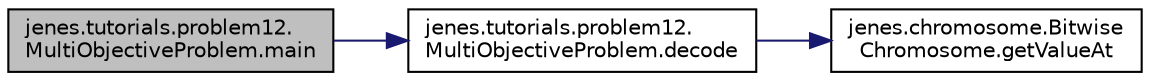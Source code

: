 digraph "jenes.tutorials.problem12.MultiObjectiveProblem.main"
{
  edge [fontname="Helvetica",fontsize="10",labelfontname="Helvetica",labelfontsize="10"];
  node [fontname="Helvetica",fontsize="10",shape=record];
  rankdir="LR";
  Node1 [label="jenes.tutorials.problem12.\lMultiObjectiveProblem.main",height=0.2,width=0.4,color="black", fillcolor="grey75", style="filled" fontcolor="black"];
  Node1 -> Node2 [color="midnightblue",fontsize="10",style="solid",fontname="Helvetica"];
  Node2 [label="jenes.tutorials.problem12.\lMultiObjectiveProblem.decode",height=0.2,width=0.4,color="black", fillcolor="white", style="filled",URL="$classjenes_1_1tutorials_1_1problem12_1_1_multi_objective_problem.html#ad2990b1d319fa2357e088d12e32f6634"];
  Node2 -> Node3 [color="midnightblue",fontsize="10",style="solid",fontname="Helvetica"];
  Node3 [label="jenes.chromosome.Bitwise\lChromosome.getValueAt",height=0.2,width=0.4,color="black", fillcolor="white", style="filled",URL="$classjenes_1_1chromosome_1_1_bitwise_chromosome.html#a3061d34e1f0c0faa915d4da7ea2f615c"];
}
